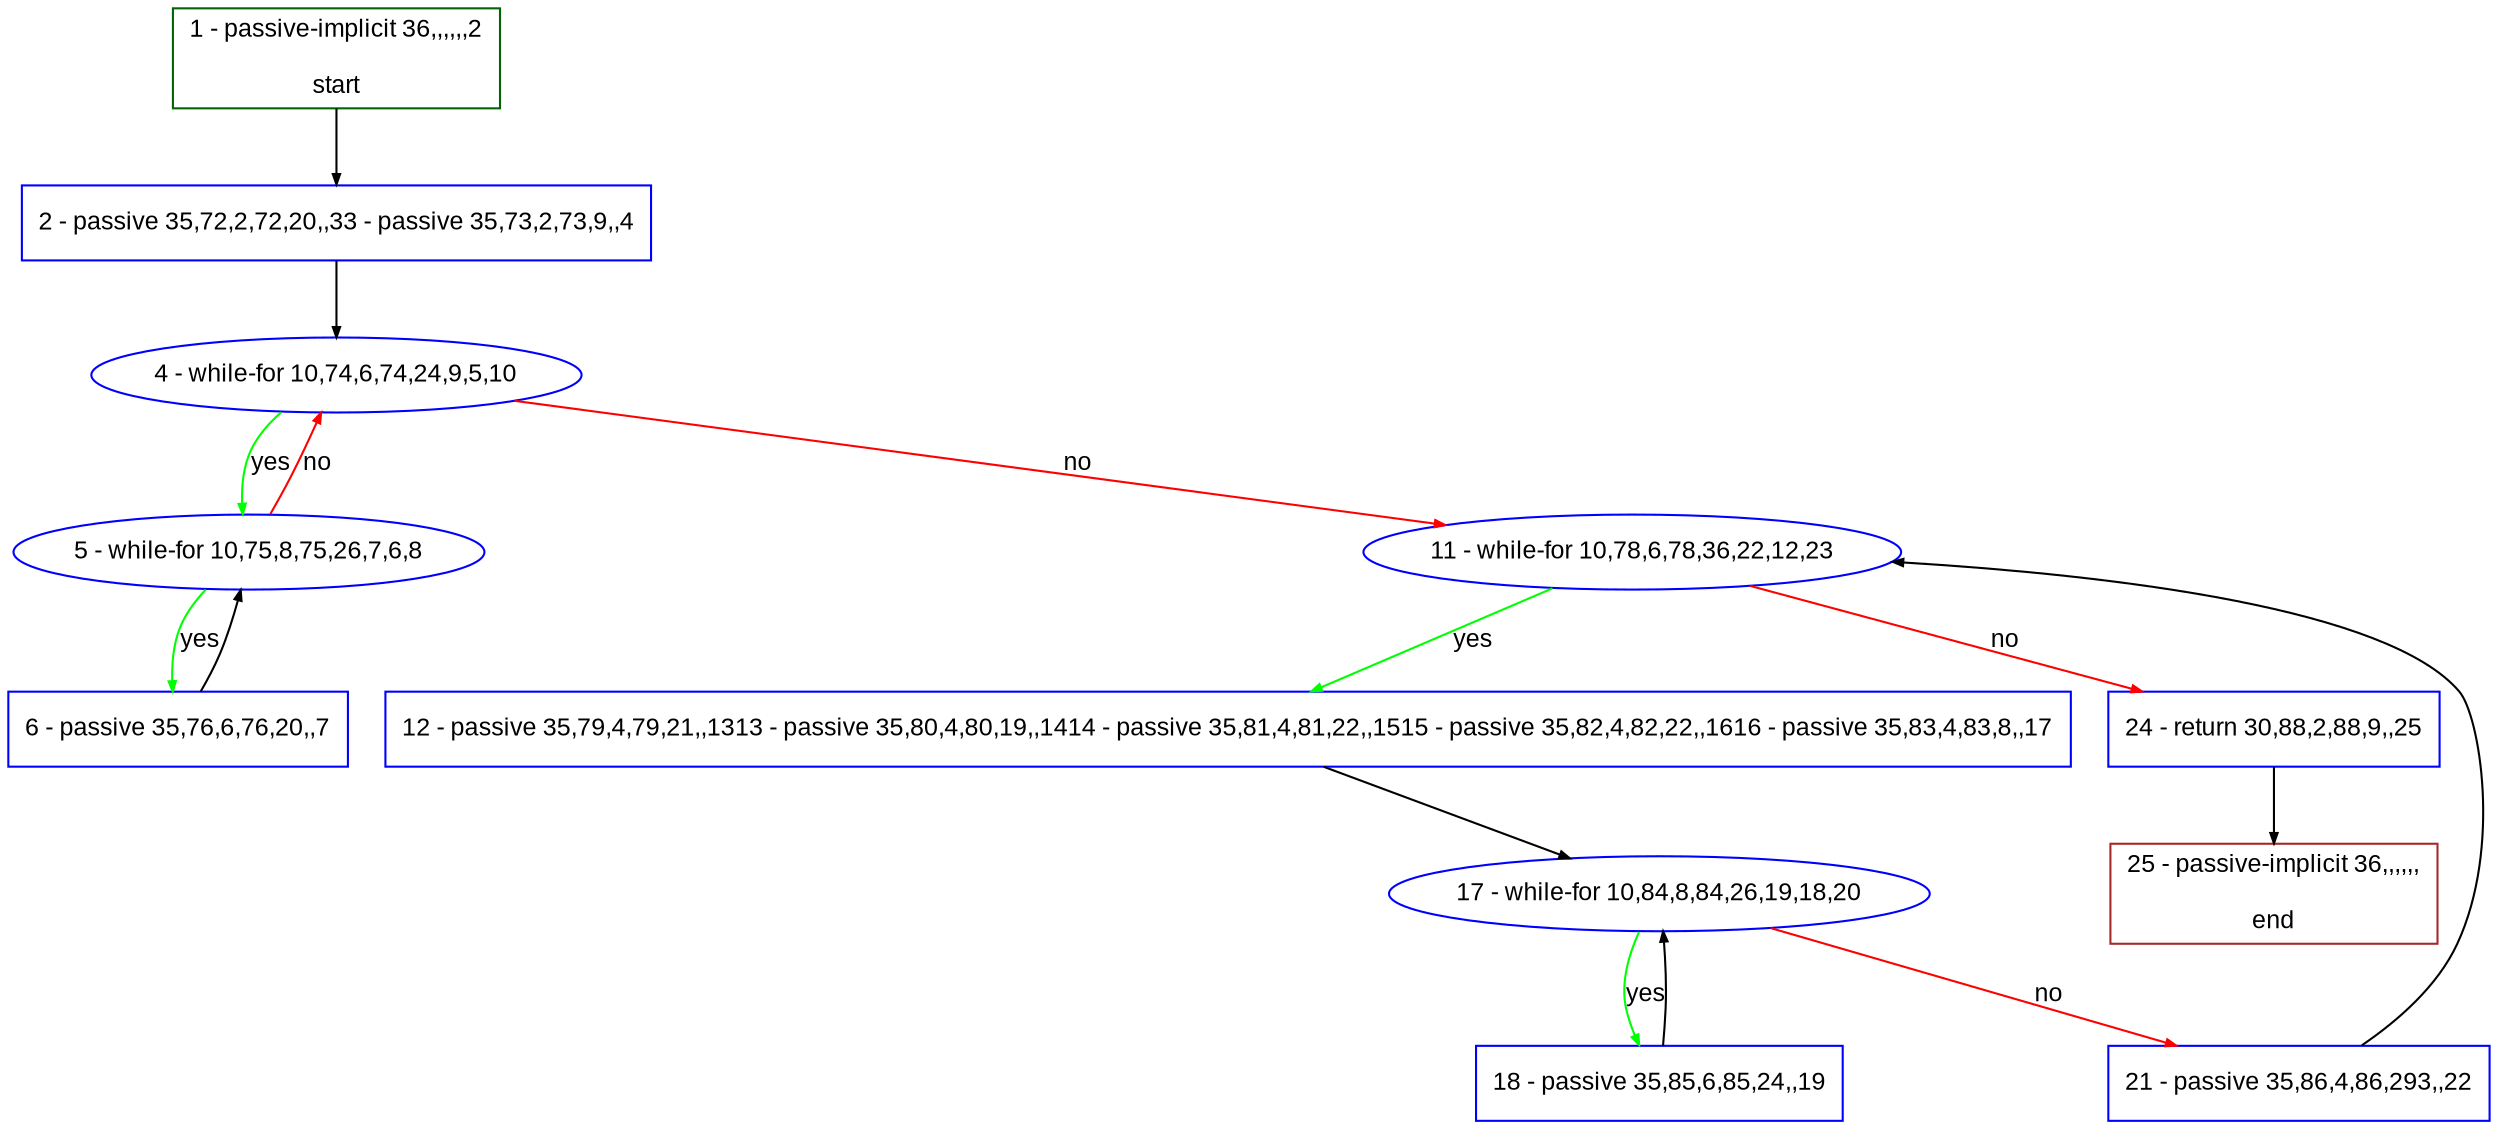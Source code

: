 digraph "" {
  graph [pack="true", label="", fontsize="12", packmode="clust", fontname="Arial", fillcolor="#FFFFCC", bgcolor="white", style="rounded,filled", compound="true"];
  node [node_initialized="no", label="", color="grey", fontsize="12", fillcolor="white", fontname="Arial", style="filled", shape="rectangle", compound="true", fixedsize="false"];
  edge [fontcolor="black", arrowhead="normal", arrowtail="none", arrowsize="0.5", ltail="", label="", color="black", fontsize="12", lhead="", fontname="Arial", dir="forward", compound="true"];
  __N1 [label="2 - passive 35,72,2,72,20,,33 - passive 35,73,2,73,9,,4", color="#0000ff", fillcolor="#ffffff", style="filled", shape="box"];
  __N2 [label="1 - passive-implicit 36,,,,,,2\n\nstart", color="#006400", fillcolor="#ffffff", style="filled", shape="box"];
  __N3 [label="4 - while-for 10,74,6,74,24,9,5,10", color="#0000ff", fillcolor="#ffffff", style="filled", shape="oval"];
  __N4 [label="5 - while-for 10,75,8,75,26,7,6,8", color="#0000ff", fillcolor="#ffffff", style="filled", shape="oval"];
  __N5 [label="11 - while-for 10,78,6,78,36,22,12,23", color="#0000ff", fillcolor="#ffffff", style="filled", shape="oval"];
  __N6 [label="6 - passive 35,76,6,76,20,,7", color="#0000ff", fillcolor="#ffffff", style="filled", shape="box"];
  __N7 [label="12 - passive 35,79,4,79,21,,1313 - passive 35,80,4,80,19,,1414 - passive 35,81,4,81,22,,1515 - passive 35,82,4,82,22,,1616 - passive 35,83,4,83,8,,17", color="#0000ff", fillcolor="#ffffff", style="filled", shape="box"];
  __N8 [label="24 - return 30,88,2,88,9,,25", color="#0000ff", fillcolor="#ffffff", style="filled", shape="box"];
  __N9 [label="17 - while-for 10,84,8,84,26,19,18,20", color="#0000ff", fillcolor="#ffffff", style="filled", shape="oval"];
  __N10 [label="18 - passive 35,85,6,85,24,,19", color="#0000ff", fillcolor="#ffffff", style="filled", shape="box"];
  __N11 [label="21 - passive 35,86,4,86,293,,22", color="#0000ff", fillcolor="#ffffff", style="filled", shape="box"];
  __N12 [label="25 - passive-implicit 36,,,,,,\n\nend", color="#a52a2a", fillcolor="#ffffff", style="filled", shape="box"];
  __N2 -> __N1 [arrowhead="normal", arrowtail="none", color="#000000", label="", dir="forward"];
  __N1 -> __N3 [arrowhead="normal", arrowtail="none", color="#000000", label="", dir="forward"];
  __N3 -> __N4 [arrowhead="normal", arrowtail="none", color="#00ff00", label="yes", dir="forward"];
  __N4 -> __N3 [arrowhead="normal", arrowtail="none", color="#ff0000", label="no", dir="forward"];
  __N3 -> __N5 [arrowhead="normal", arrowtail="none", color="#ff0000", label="no", dir="forward"];
  __N4 -> __N6 [arrowhead="normal", arrowtail="none", color="#00ff00", label="yes", dir="forward"];
  __N6 -> __N4 [arrowhead="normal", arrowtail="none", color="#000000", label="", dir="forward"];
  __N5 -> __N7 [arrowhead="normal", arrowtail="none", color="#00ff00", label="yes", dir="forward"];
  __N5 -> __N8 [arrowhead="normal", arrowtail="none", color="#ff0000", label="no", dir="forward"];
  __N7 -> __N9 [arrowhead="normal", arrowtail="none", color="#000000", label="", dir="forward"];
  __N9 -> __N10 [arrowhead="normal", arrowtail="none", color="#00ff00", label="yes", dir="forward"];
  __N10 -> __N9 [arrowhead="normal", arrowtail="none", color="#000000", label="", dir="forward"];
  __N9 -> __N11 [arrowhead="normal", arrowtail="none", color="#ff0000", label="no", dir="forward"];
  __N11 -> __N5 [arrowhead="normal", arrowtail="none", color="#000000", label="", dir="forward"];
  __N8 -> __N12 [arrowhead="normal", arrowtail="none", color="#000000", label="", dir="forward"];
}
